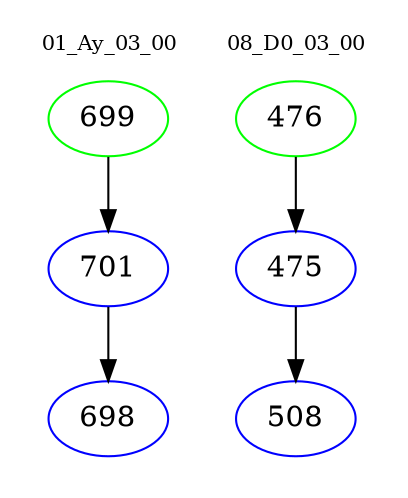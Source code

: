 digraph{
subgraph cluster_0 {
color = white
label = "01_Ay_03_00";
fontsize=10;
T0_699 [label="699", color="green"]
T0_699 -> T0_701 [color="black"]
T0_701 [label="701", color="blue"]
T0_701 -> T0_698 [color="black"]
T0_698 [label="698", color="blue"]
}
subgraph cluster_1 {
color = white
label = "08_D0_03_00";
fontsize=10;
T1_476 [label="476", color="green"]
T1_476 -> T1_475 [color="black"]
T1_475 [label="475", color="blue"]
T1_475 -> T1_508 [color="black"]
T1_508 [label="508", color="blue"]
}
}
